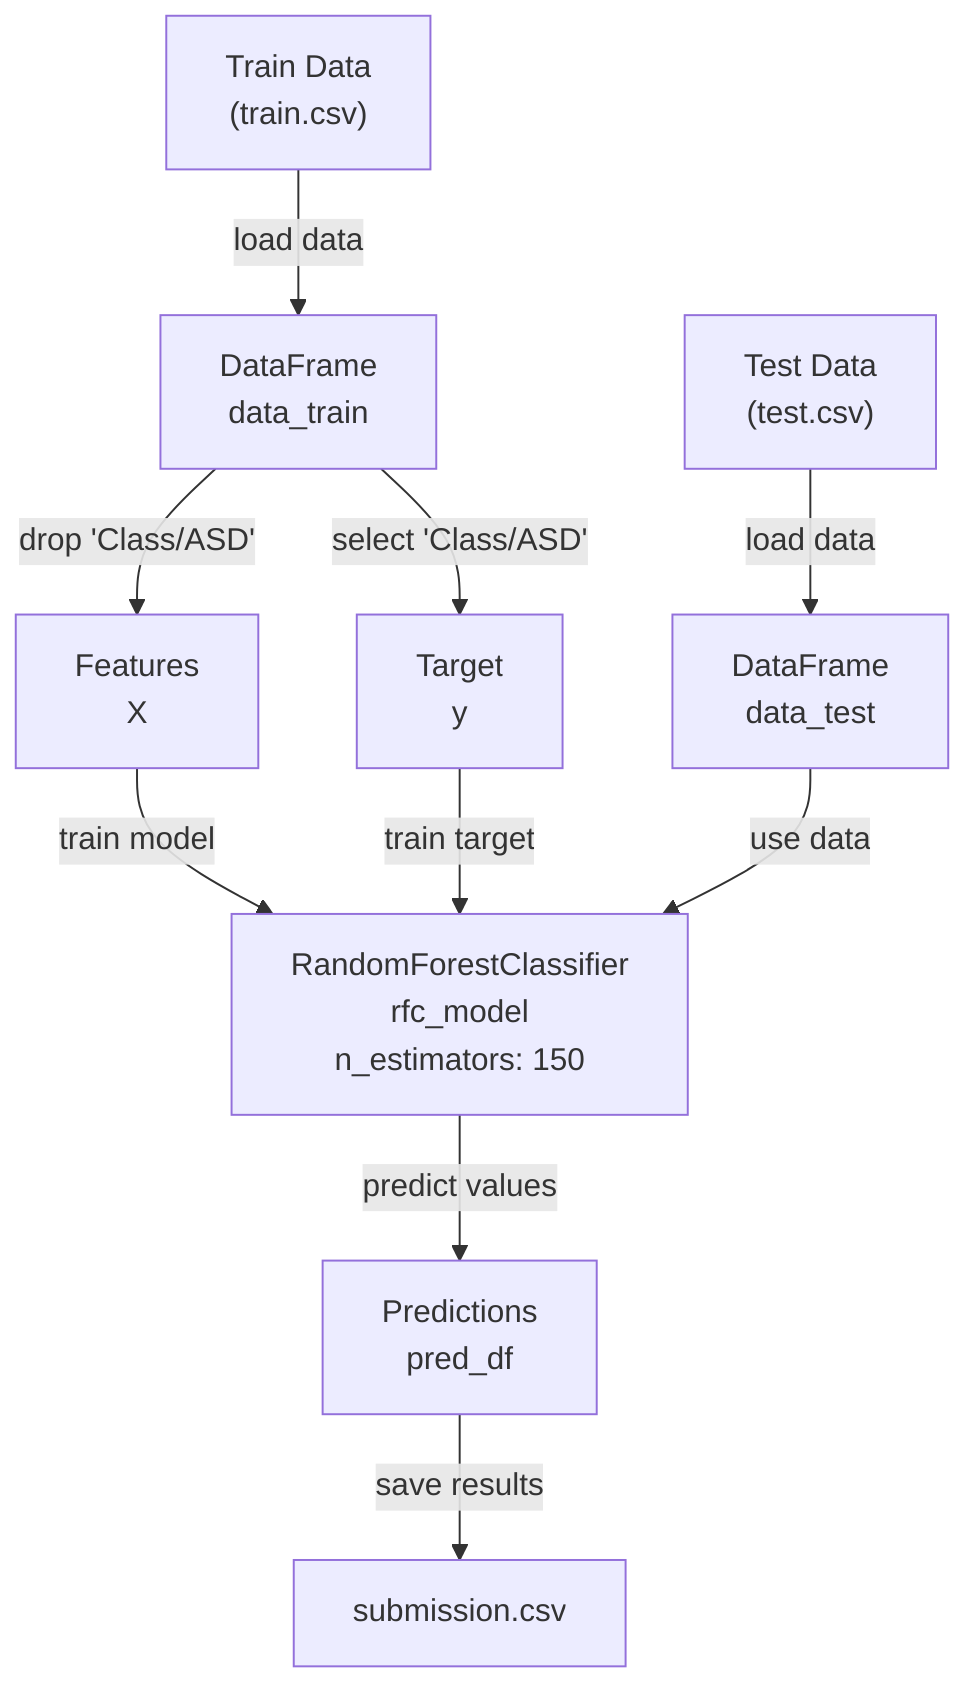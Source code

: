 %% This Mermaid diagram represents the data flow and model usage in the notebook 24561297
flowchart TD
    %% Data Sources
    A["Train Data\n(train.csv)"] -->|load data| B["DataFrame\ndata_train"]
    A1["Test Data\n(test.csv)"] -->|load data| B1["DataFrame\ndata_test"]
    
    %% Data Preparation
    B -->|drop 'Class/ASD'| C["Features\nX"]
    B -->|select 'Class/ASD'| D["Target\ny"]

    %% Model Training
    C -->|train model| E["RandomForestClassifier\nrfc_model\nn_estimators: 150"]
    D -->|train target| E

    %% Prediction
    E -->|predict values| F["Predictions\npred_df"]
    B1 -->|use data| E

    %% Output
    F -->|save results| G["submission.csv"]